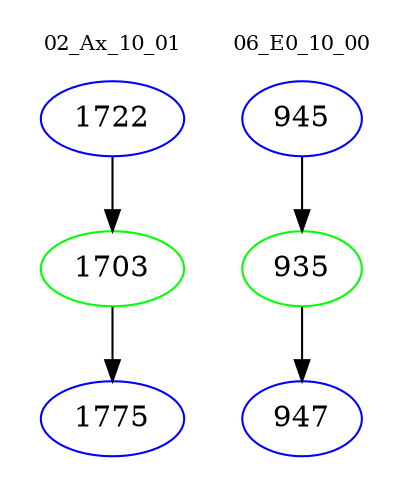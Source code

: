digraph{
subgraph cluster_0 {
color = white
label = "02_Ax_10_01";
fontsize=10;
T0_1722 [label="1722", color="blue"]
T0_1722 -> T0_1703 [color="black"]
T0_1703 [label="1703", color="green"]
T0_1703 -> T0_1775 [color="black"]
T0_1775 [label="1775", color="blue"]
}
subgraph cluster_1 {
color = white
label = "06_E0_10_00";
fontsize=10;
T1_945 [label="945", color="blue"]
T1_945 -> T1_935 [color="black"]
T1_935 [label="935", color="green"]
T1_935 -> T1_947 [color="black"]
T1_947 [label="947", color="blue"]
}
}

